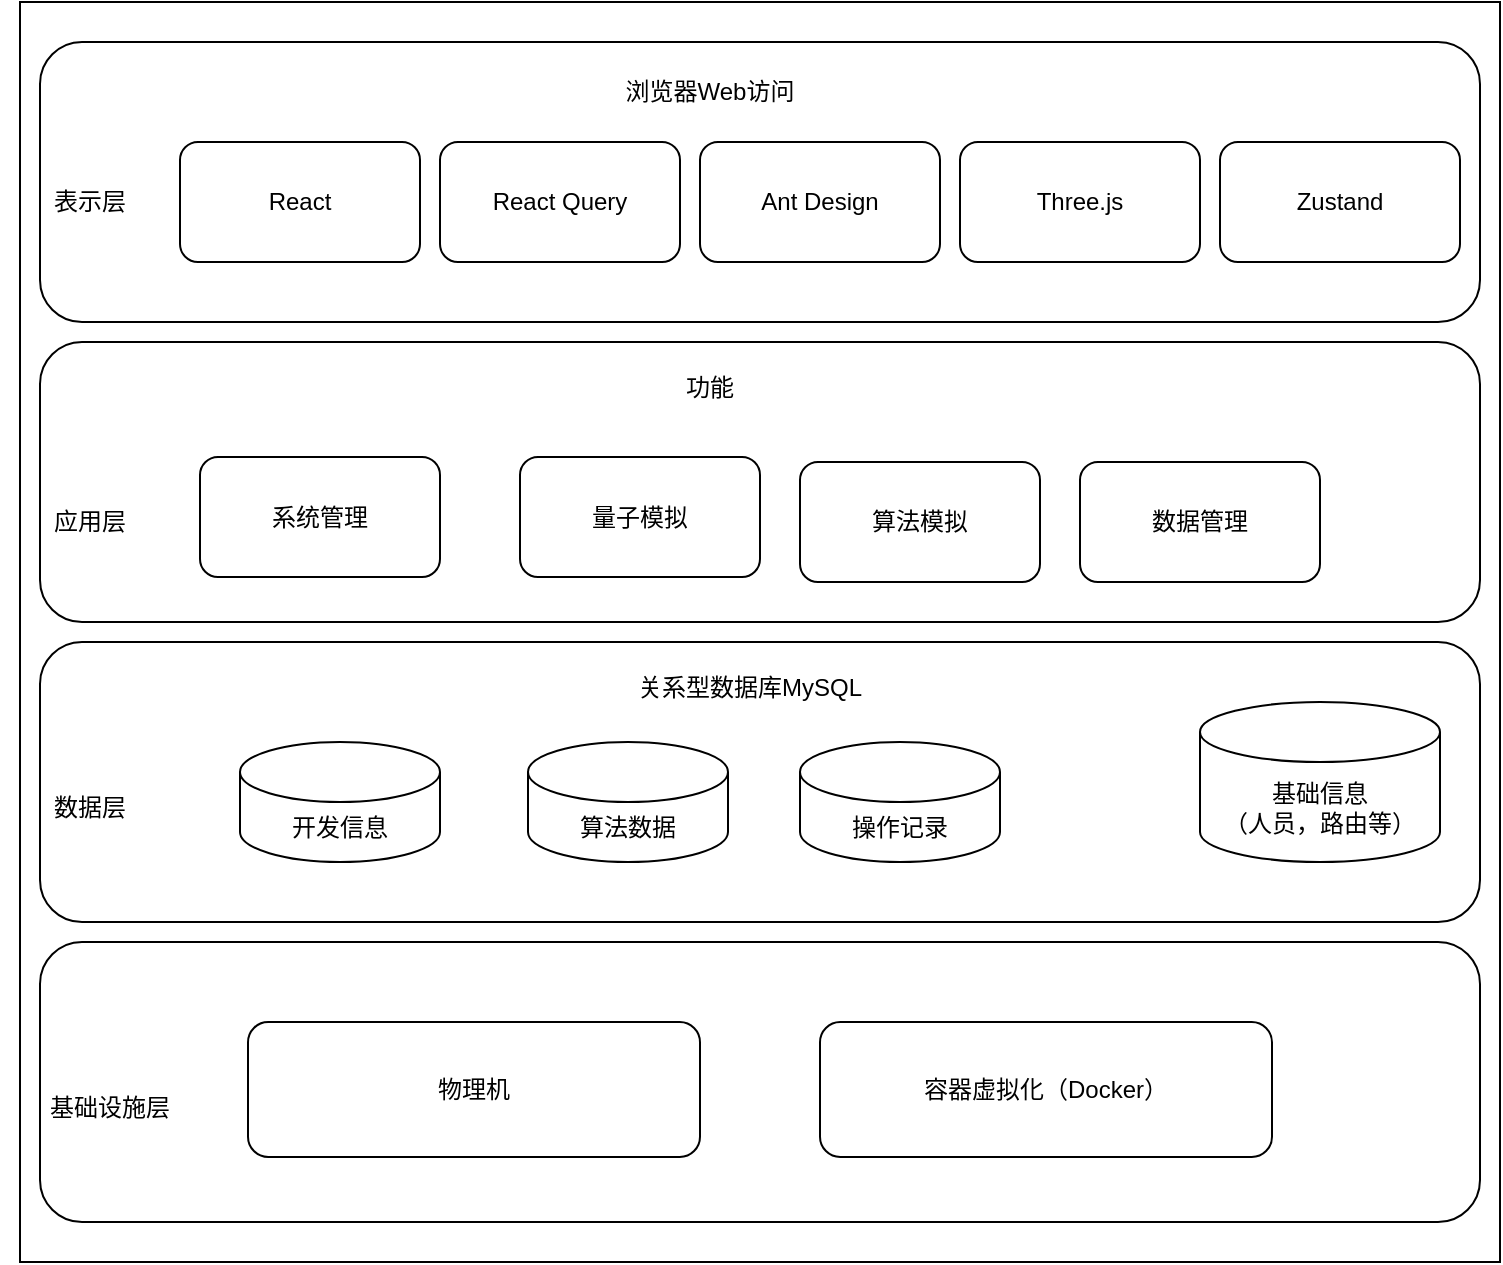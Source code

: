 <mxfile version="27.0.3">
  <diagram name="第 1 页" id="l-_PGPl6-ApeY0GYRnsC">
    <mxGraphModel dx="1042" dy="570" grid="1" gridSize="10" guides="1" tooltips="1" connect="1" arrows="1" fold="1" page="1" pageScale="1" pageWidth="827" pageHeight="1169" math="0" shadow="0">
      <root>
        <mxCell id="0" />
        <mxCell id="1" parent="0" />
        <mxCell id="AUeRixgY6eoAwvdm6V__-1" value="" style="rounded=0;whiteSpace=wrap;html=1;" vertex="1" parent="1">
          <mxGeometry x="60" y="10" width="740" height="630" as="geometry" />
        </mxCell>
        <mxCell id="AUeRixgY6eoAwvdm6V__-2" value="" style="rounded=1;whiteSpace=wrap;html=1;" vertex="1" parent="1">
          <mxGeometry x="70" y="30" width="720" height="140" as="geometry" />
        </mxCell>
        <mxCell id="AUeRixgY6eoAwvdm6V__-3" value="React" style="rounded=1;whiteSpace=wrap;html=1;" vertex="1" parent="1">
          <mxGeometry x="140" y="80" width="120" height="60" as="geometry" />
        </mxCell>
        <mxCell id="AUeRixgY6eoAwvdm6V__-4" value="React Query" style="rounded=1;whiteSpace=wrap;html=1;" vertex="1" parent="1">
          <mxGeometry x="270" y="80" width="120" height="60" as="geometry" />
        </mxCell>
        <mxCell id="AUeRixgY6eoAwvdm6V__-5" value="Ant Design" style="rounded=1;whiteSpace=wrap;html=1;" vertex="1" parent="1">
          <mxGeometry x="400" y="80" width="120" height="60" as="geometry" />
        </mxCell>
        <mxCell id="AUeRixgY6eoAwvdm6V__-6" value="Three.js" style="rounded=1;whiteSpace=wrap;html=1;" vertex="1" parent="1">
          <mxGeometry x="530" y="80" width="120" height="60" as="geometry" />
        </mxCell>
        <mxCell id="AUeRixgY6eoAwvdm6V__-7" value="Zustand" style="rounded=1;whiteSpace=wrap;html=1;" vertex="1" parent="1">
          <mxGeometry x="660" y="80" width="120" height="60" as="geometry" />
        </mxCell>
        <mxCell id="AUeRixgY6eoAwvdm6V__-8" value="浏览器Web访问" style="text;strokeColor=none;align=center;fillColor=none;html=1;verticalAlign=middle;whiteSpace=wrap;rounded=0;" vertex="1" parent="1">
          <mxGeometry x="360" y="40" width="90" height="30" as="geometry" />
        </mxCell>
        <mxCell id="AUeRixgY6eoAwvdm6V__-9" value="表示层" style="text;strokeColor=none;align=center;fillColor=none;html=1;verticalAlign=middle;whiteSpace=wrap;rounded=0;" vertex="1" parent="1">
          <mxGeometry x="50" y="95" width="90" height="30" as="geometry" />
        </mxCell>
        <mxCell id="AUeRixgY6eoAwvdm6V__-10" value="" style="rounded=1;whiteSpace=wrap;html=1;" vertex="1" parent="1">
          <mxGeometry x="70" y="180" width="720" height="140" as="geometry" />
        </mxCell>
        <mxCell id="AUeRixgY6eoAwvdm6V__-11" value="应用层" style="text;strokeColor=none;align=center;fillColor=none;html=1;verticalAlign=middle;whiteSpace=wrap;rounded=0;" vertex="1" parent="1">
          <mxGeometry x="50" y="257.5" width="90" height="25" as="geometry" />
        </mxCell>
        <mxCell id="AUeRixgY6eoAwvdm6V__-12" value="系统管理" style="rounded=1;whiteSpace=wrap;html=1;" vertex="1" parent="1">
          <mxGeometry x="150" y="237.5" width="120" height="60" as="geometry" />
        </mxCell>
        <mxCell id="AUeRixgY6eoAwvdm6V__-14" value="量子模拟" style="rounded=1;whiteSpace=wrap;html=1;" vertex="1" parent="1">
          <mxGeometry x="310" y="237.5" width="120" height="60" as="geometry" />
        </mxCell>
        <mxCell id="AUeRixgY6eoAwvdm6V__-15" value="算法模拟" style="rounded=1;whiteSpace=wrap;html=1;" vertex="1" parent="1">
          <mxGeometry x="450" y="240" width="120" height="60" as="geometry" />
        </mxCell>
        <mxCell id="AUeRixgY6eoAwvdm6V__-16" value="数据管理" style="rounded=1;whiteSpace=wrap;html=1;" vertex="1" parent="1">
          <mxGeometry x="590" y="240" width="120" height="60" as="geometry" />
        </mxCell>
        <mxCell id="AUeRixgY6eoAwvdm6V__-18" value="功能" style="text;strokeColor=none;align=center;fillColor=none;html=1;verticalAlign=middle;whiteSpace=wrap;rounded=0;" vertex="1" parent="1">
          <mxGeometry x="360" y="190" width="90" height="25" as="geometry" />
        </mxCell>
        <mxCell id="AUeRixgY6eoAwvdm6V__-19" value="" style="rounded=1;whiteSpace=wrap;html=1;" vertex="1" parent="1">
          <mxGeometry x="70" y="330" width="720" height="140" as="geometry" />
        </mxCell>
        <mxCell id="AUeRixgY6eoAwvdm6V__-20" value="&lt;span style=&quot;color: rgba(0, 0, 0, 0); font-family: monospace; font-size: 0px; text-align: start; text-wrap-mode: nowrap;&quot;&gt;%3CmxGraphModel%3E%3Croot%3E%3CmxCell%20id%3D%220%22%2F%3E%3CmxCell%20id%3D%221%22%20parent%3D%220%22%2F%3E%3CmxCell%20id%3D%222%22%20value%3D%22%E5%BA%94%E7%94%A8%E5%B1%82%22%20style%3D%22text%3BstrokeColor%3Dnone%3Balign%3Dcenter%3BfillColor%3Dnone%3Bhtml%3D1%3BverticalAlign%3Dmiddle%3BwhiteSpace%3Dwrap%3Brounded%3D0%3B%22%20vertex%3D%221%22%20parent%3D%221%22%3E%3CmxGeometry%20x%3D%2250%22%20y%3D%22257.5%22%20width%3D%2290%22%20height%3D%2225%22%20as%3D%22geometry%22%2F%3E%3C%2FmxCell%3E%3C%2Froot%3E%3C%2FmxGraphModel%3E&lt;/span&gt;" style="rounded=1;whiteSpace=wrap;html=1;" vertex="1" parent="1">
          <mxGeometry x="70" y="480" width="720" height="140" as="geometry" />
        </mxCell>
        <mxCell id="AUeRixgY6eoAwvdm6V__-21" value="数据层" style="text;strokeColor=none;align=center;fillColor=none;html=1;verticalAlign=middle;whiteSpace=wrap;rounded=0;" vertex="1" parent="1">
          <mxGeometry x="50" y="400" width="90" height="25" as="geometry" />
        </mxCell>
        <mxCell id="AUeRixgY6eoAwvdm6V__-22" value="基础设施层" style="text;strokeColor=none;align=center;fillColor=none;html=1;verticalAlign=middle;whiteSpace=wrap;rounded=0;" vertex="1" parent="1">
          <mxGeometry x="60" y="550" width="90" height="25" as="geometry" />
        </mxCell>
        <mxCell id="AUeRixgY6eoAwvdm6V__-24" value="基础信息&lt;div&gt;（人员，路由等）&lt;/div&gt;" style="shape=cylinder3;whiteSpace=wrap;html=1;boundedLbl=1;backgroundOutline=1;size=15;" vertex="1" parent="1">
          <mxGeometry x="650" y="360" width="120" height="80" as="geometry" />
        </mxCell>
        <mxCell id="AUeRixgY6eoAwvdm6V__-25" value="开发信息" style="shape=cylinder3;whiteSpace=wrap;html=1;boundedLbl=1;backgroundOutline=1;size=15;" vertex="1" parent="1">
          <mxGeometry x="170" y="380" width="100" height="60" as="geometry" />
        </mxCell>
        <mxCell id="AUeRixgY6eoAwvdm6V__-26" value="算法数据" style="shape=cylinder3;whiteSpace=wrap;html=1;boundedLbl=1;backgroundOutline=1;size=15;" vertex="1" parent="1">
          <mxGeometry x="314" y="380" width="100" height="60" as="geometry" />
        </mxCell>
        <mxCell id="AUeRixgY6eoAwvdm6V__-27" value="操作记录" style="shape=cylinder3;whiteSpace=wrap;html=1;boundedLbl=1;backgroundOutline=1;size=15;" vertex="1" parent="1">
          <mxGeometry x="450" y="380" width="100" height="60" as="geometry" />
        </mxCell>
        <mxCell id="AUeRixgY6eoAwvdm6V__-28" value="物理机" style="rounded=1;whiteSpace=wrap;html=1;" vertex="1" parent="1">
          <mxGeometry x="174" y="520" width="226" height="67.5" as="geometry" />
        </mxCell>
        <mxCell id="AUeRixgY6eoAwvdm6V__-31" value="容器虚拟化（Docker）" style="rounded=1;whiteSpace=wrap;html=1;" vertex="1" parent="1">
          <mxGeometry x="460" y="520" width="226" height="67.5" as="geometry" />
        </mxCell>
        <mxCell id="AUeRixgY6eoAwvdm6V__-33" value="关系型数据库MySQL" style="text;strokeColor=none;align=center;fillColor=none;html=1;verticalAlign=middle;whiteSpace=wrap;rounded=0;" vertex="1" parent="1">
          <mxGeometry x="360" y="340" width="130" height="25" as="geometry" />
        </mxCell>
      </root>
    </mxGraphModel>
  </diagram>
</mxfile>
